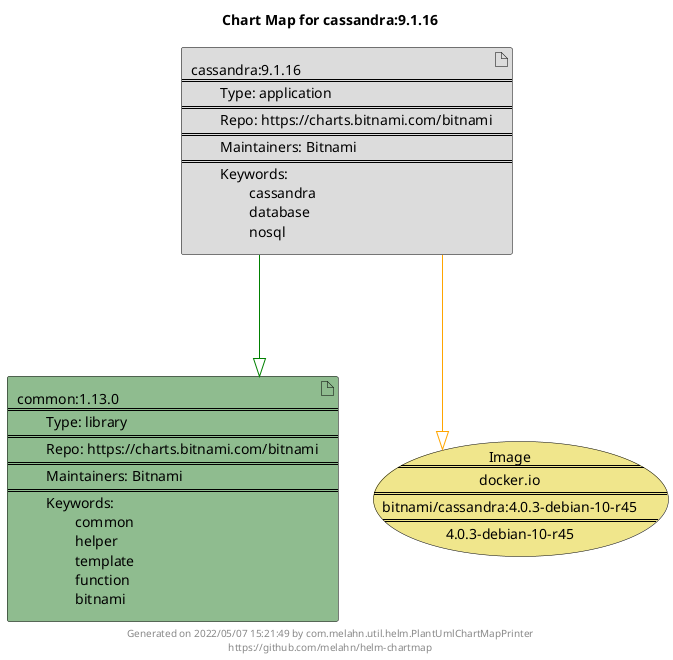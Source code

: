 @startuml
skinparam linetype ortho
skinparam backgroundColor white
skinparam usecaseBorderColor black
skinparam usecaseArrowColor LightSlateGray
skinparam artifactBorderColor black
skinparam artifactArrowColor LightSlateGray

title Chart Map for cassandra:9.1.16

'There are 2 referenced Helm Charts
artifact "common:1.13.0\n====\n\tType: library\n====\n\tRepo: https://charts.bitnami.com/bitnami\n====\n\tMaintainers: Bitnami\n====\n\tKeywords: \n\t\tcommon\n\t\thelper\n\t\ttemplate\n\t\tfunction\n\t\tbitnami" as common_1_13_0 #DarkSeaGreen
artifact "cassandra:9.1.16\n====\n\tType: application\n====\n\tRepo: https://charts.bitnami.com/bitnami\n====\n\tMaintainers: Bitnami\n====\n\tKeywords: \n\t\tcassandra\n\t\tdatabase\n\t\tnosql" as cassandra_9_1_16 #Gainsboro

'There is one referenced Docker Image
usecase "Image\n====\ndocker.io\n====\nbitnami/cassandra:4.0.3-debian-10-r45\n====\n4.0.3-debian-10-r45" as docker_io_bitnami_cassandra_4_0_3_debian_10_r45 #Khaki

'Chart Dependencies
cassandra_9_1_16--[#green]-|>common_1_13_0
cassandra_9_1_16--[#orange]-|>docker_io_bitnami_cassandra_4_0_3_debian_10_r45

center footer Generated on 2022/05/07 15:21:49 by com.melahn.util.helm.PlantUmlChartMapPrinter\nhttps://github.com/melahn/helm-chartmap
@enduml
